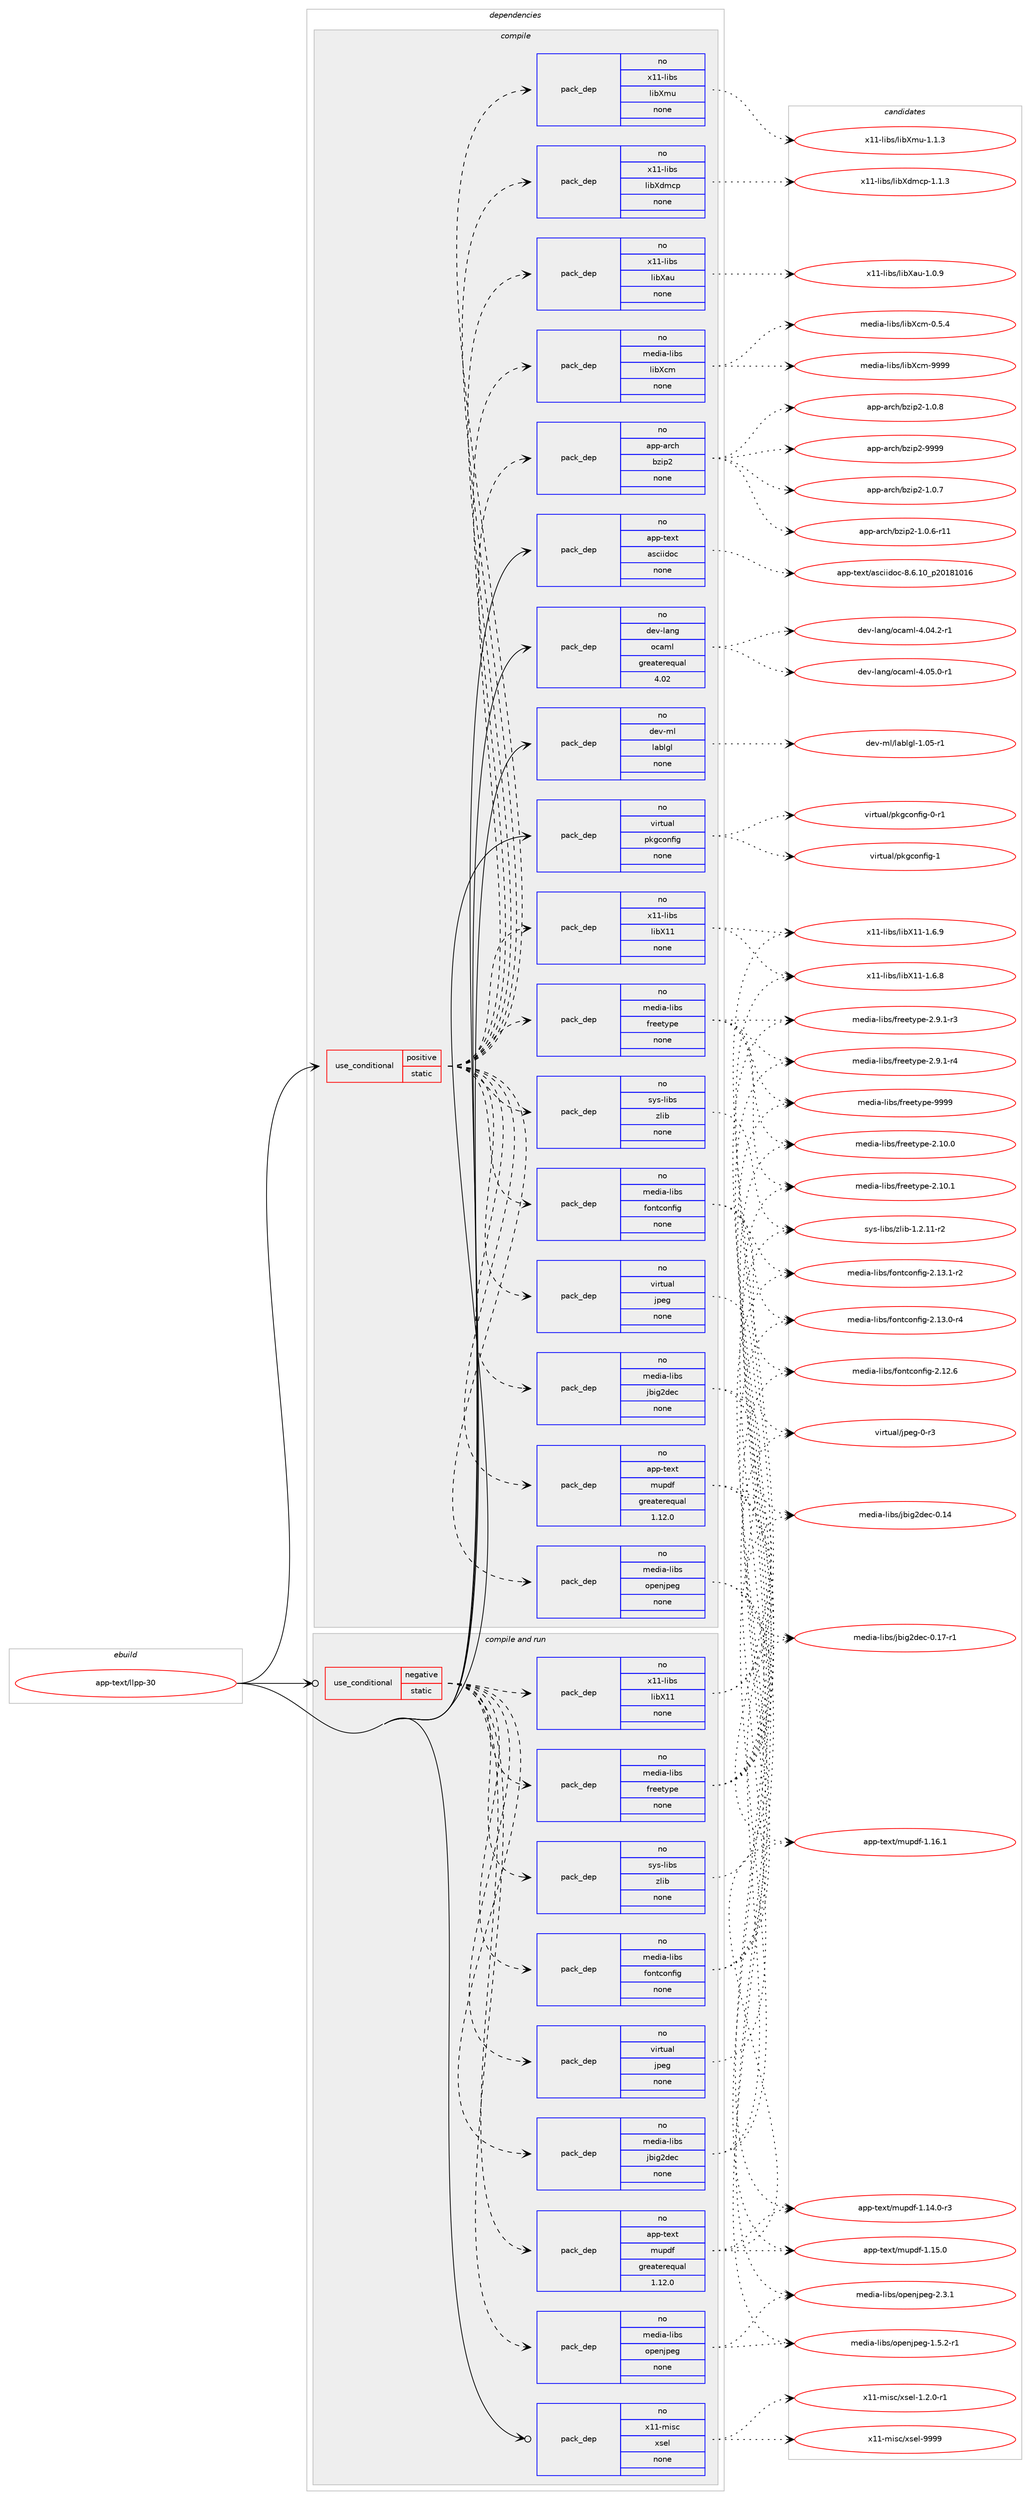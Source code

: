 digraph prolog {

# *************
# Graph options
# *************

newrank=true;
concentrate=true;
compound=true;
graph [rankdir=LR,fontname=Helvetica,fontsize=10,ranksep=1.5];#, ranksep=2.5, nodesep=0.2];
edge  [arrowhead=vee];
node  [fontname=Helvetica,fontsize=10];

# **********
# The ebuild
# **********

subgraph cluster_leftcol {
color=gray;
rank=same;
label=<<i>ebuild</i>>;
id [label="app-text/llpp-30", color=red, width=4, href="../app-text/llpp-30.svg"];
}

# ****************
# The dependencies
# ****************

subgraph cluster_midcol {
color=gray;
label=<<i>dependencies</i>>;
subgraph cluster_compile {
fillcolor="#eeeeee";
style=filled;
label=<<i>compile</i>>;
subgraph cond121509 {
dependency509809 [label=<<TABLE BORDER="0" CELLBORDER="1" CELLSPACING="0" CELLPADDING="4"><TR><TD ROWSPAN="3" CELLPADDING="10">use_conditional</TD></TR><TR><TD>positive</TD></TR><TR><TD>static</TD></TR></TABLE>>, shape=none, color=red];
subgraph pack379066 {
dependency509810 [label=<<TABLE BORDER="0" CELLBORDER="1" CELLSPACING="0" CELLPADDING="4" WIDTH="220"><TR><TD ROWSPAN="6" CELLPADDING="30">pack_dep</TD></TR><TR><TD WIDTH="110">no</TD></TR><TR><TD>app-text</TD></TR><TR><TD>mupdf</TD></TR><TR><TD>greaterequal</TD></TR><TR><TD>1.12.0</TD></TR></TABLE>>, shape=none, color=blue];
}
dependency509809:e -> dependency509810:w [weight=20,style="dashed",arrowhead="vee"];
subgraph pack379067 {
dependency509811 [label=<<TABLE BORDER="0" CELLBORDER="1" CELLSPACING="0" CELLPADDING="4" WIDTH="220"><TR><TD ROWSPAN="6" CELLPADDING="30">pack_dep</TD></TR><TR><TD WIDTH="110">no</TD></TR><TR><TD>media-libs</TD></TR><TR><TD>openjpeg</TD></TR><TR><TD>none</TD></TR><TR><TD></TD></TR></TABLE>>, shape=none, color=blue];
}
dependency509809:e -> dependency509811:w [weight=20,style="dashed",arrowhead="vee"];
subgraph pack379068 {
dependency509812 [label=<<TABLE BORDER="0" CELLBORDER="1" CELLSPACING="0" CELLPADDING="4" WIDTH="220"><TR><TD ROWSPAN="6" CELLPADDING="30">pack_dep</TD></TR><TR><TD WIDTH="110">no</TD></TR><TR><TD>media-libs</TD></TR><TR><TD>fontconfig</TD></TR><TR><TD>none</TD></TR><TR><TD></TD></TR></TABLE>>, shape=none, color=blue];
}
dependency509809:e -> dependency509812:w [weight=20,style="dashed",arrowhead="vee"];
subgraph pack379069 {
dependency509813 [label=<<TABLE BORDER="0" CELLBORDER="1" CELLSPACING="0" CELLPADDING="4" WIDTH="220"><TR><TD ROWSPAN="6" CELLPADDING="30">pack_dep</TD></TR><TR><TD WIDTH="110">no</TD></TR><TR><TD>media-libs</TD></TR><TR><TD>freetype</TD></TR><TR><TD>none</TD></TR><TR><TD></TD></TR></TABLE>>, shape=none, color=blue];
}
dependency509809:e -> dependency509813:w [weight=20,style="dashed",arrowhead="vee"];
subgraph pack379070 {
dependency509814 [label=<<TABLE BORDER="0" CELLBORDER="1" CELLSPACING="0" CELLPADDING="4" WIDTH="220"><TR><TD ROWSPAN="6" CELLPADDING="30">pack_dep</TD></TR><TR><TD WIDTH="110">no</TD></TR><TR><TD>media-libs</TD></TR><TR><TD>jbig2dec</TD></TR><TR><TD>none</TD></TR><TR><TD></TD></TR></TABLE>>, shape=none, color=blue];
}
dependency509809:e -> dependency509814:w [weight=20,style="dashed",arrowhead="vee"];
subgraph pack379071 {
dependency509815 [label=<<TABLE BORDER="0" CELLBORDER="1" CELLSPACING="0" CELLPADDING="4" WIDTH="220"><TR><TD ROWSPAN="6" CELLPADDING="30">pack_dep</TD></TR><TR><TD WIDTH="110">no</TD></TR><TR><TD>sys-libs</TD></TR><TR><TD>zlib</TD></TR><TR><TD>none</TD></TR><TR><TD></TD></TR></TABLE>>, shape=none, color=blue];
}
dependency509809:e -> dependency509815:w [weight=20,style="dashed",arrowhead="vee"];
subgraph pack379072 {
dependency509816 [label=<<TABLE BORDER="0" CELLBORDER="1" CELLSPACING="0" CELLPADDING="4" WIDTH="220"><TR><TD ROWSPAN="6" CELLPADDING="30">pack_dep</TD></TR><TR><TD WIDTH="110">no</TD></TR><TR><TD>virtual</TD></TR><TR><TD>jpeg</TD></TR><TR><TD>none</TD></TR><TR><TD></TD></TR></TABLE>>, shape=none, color=blue];
}
dependency509809:e -> dependency509816:w [weight=20,style="dashed",arrowhead="vee"];
subgraph pack379073 {
dependency509817 [label=<<TABLE BORDER="0" CELLBORDER="1" CELLSPACING="0" CELLPADDING="4" WIDTH="220"><TR><TD ROWSPAN="6" CELLPADDING="30">pack_dep</TD></TR><TR><TD WIDTH="110">no</TD></TR><TR><TD>x11-libs</TD></TR><TR><TD>libX11</TD></TR><TR><TD>none</TD></TR><TR><TD></TD></TR></TABLE>>, shape=none, color=blue];
}
dependency509809:e -> dependency509817:w [weight=20,style="dashed",arrowhead="vee"];
subgraph pack379074 {
dependency509818 [label=<<TABLE BORDER="0" CELLBORDER="1" CELLSPACING="0" CELLPADDING="4" WIDTH="220"><TR><TD ROWSPAN="6" CELLPADDING="30">pack_dep</TD></TR><TR><TD WIDTH="110">no</TD></TR><TR><TD>app-arch</TD></TR><TR><TD>bzip2</TD></TR><TR><TD>none</TD></TR><TR><TD></TD></TR></TABLE>>, shape=none, color=blue];
}
dependency509809:e -> dependency509818:w [weight=20,style="dashed",arrowhead="vee"];
subgraph pack379075 {
dependency509819 [label=<<TABLE BORDER="0" CELLBORDER="1" CELLSPACING="0" CELLPADDING="4" WIDTH="220"><TR><TD ROWSPAN="6" CELLPADDING="30">pack_dep</TD></TR><TR><TD WIDTH="110">no</TD></TR><TR><TD>media-libs</TD></TR><TR><TD>libXcm</TD></TR><TR><TD>none</TD></TR><TR><TD></TD></TR></TABLE>>, shape=none, color=blue];
}
dependency509809:e -> dependency509819:w [weight=20,style="dashed",arrowhead="vee"];
subgraph pack379076 {
dependency509820 [label=<<TABLE BORDER="0" CELLBORDER="1" CELLSPACING="0" CELLPADDING="4" WIDTH="220"><TR><TD ROWSPAN="6" CELLPADDING="30">pack_dep</TD></TR><TR><TD WIDTH="110">no</TD></TR><TR><TD>x11-libs</TD></TR><TR><TD>libXau</TD></TR><TR><TD>none</TD></TR><TR><TD></TD></TR></TABLE>>, shape=none, color=blue];
}
dependency509809:e -> dependency509820:w [weight=20,style="dashed",arrowhead="vee"];
subgraph pack379077 {
dependency509821 [label=<<TABLE BORDER="0" CELLBORDER="1" CELLSPACING="0" CELLPADDING="4" WIDTH="220"><TR><TD ROWSPAN="6" CELLPADDING="30">pack_dep</TD></TR><TR><TD WIDTH="110">no</TD></TR><TR><TD>x11-libs</TD></TR><TR><TD>libXdmcp</TD></TR><TR><TD>none</TD></TR><TR><TD></TD></TR></TABLE>>, shape=none, color=blue];
}
dependency509809:e -> dependency509821:w [weight=20,style="dashed",arrowhead="vee"];
subgraph pack379078 {
dependency509822 [label=<<TABLE BORDER="0" CELLBORDER="1" CELLSPACING="0" CELLPADDING="4" WIDTH="220"><TR><TD ROWSPAN="6" CELLPADDING="30">pack_dep</TD></TR><TR><TD WIDTH="110">no</TD></TR><TR><TD>x11-libs</TD></TR><TR><TD>libXmu</TD></TR><TR><TD>none</TD></TR><TR><TD></TD></TR></TABLE>>, shape=none, color=blue];
}
dependency509809:e -> dependency509822:w [weight=20,style="dashed",arrowhead="vee"];
}
id:e -> dependency509809:w [weight=20,style="solid",arrowhead="vee"];
subgraph pack379079 {
dependency509823 [label=<<TABLE BORDER="0" CELLBORDER="1" CELLSPACING="0" CELLPADDING="4" WIDTH="220"><TR><TD ROWSPAN="6" CELLPADDING="30">pack_dep</TD></TR><TR><TD WIDTH="110">no</TD></TR><TR><TD>app-text</TD></TR><TR><TD>asciidoc</TD></TR><TR><TD>none</TD></TR><TR><TD></TD></TR></TABLE>>, shape=none, color=blue];
}
id:e -> dependency509823:w [weight=20,style="solid",arrowhead="vee"];
subgraph pack379080 {
dependency509824 [label=<<TABLE BORDER="0" CELLBORDER="1" CELLSPACING="0" CELLPADDING="4" WIDTH="220"><TR><TD ROWSPAN="6" CELLPADDING="30">pack_dep</TD></TR><TR><TD WIDTH="110">no</TD></TR><TR><TD>dev-lang</TD></TR><TR><TD>ocaml</TD></TR><TR><TD>greaterequal</TD></TR><TR><TD>4.02</TD></TR></TABLE>>, shape=none, color=blue];
}
id:e -> dependency509824:w [weight=20,style="solid",arrowhead="vee"];
subgraph pack379081 {
dependency509825 [label=<<TABLE BORDER="0" CELLBORDER="1" CELLSPACING="0" CELLPADDING="4" WIDTH="220"><TR><TD ROWSPAN="6" CELLPADDING="30">pack_dep</TD></TR><TR><TD WIDTH="110">no</TD></TR><TR><TD>dev-ml</TD></TR><TR><TD>lablgl</TD></TR><TR><TD>none</TD></TR><TR><TD></TD></TR></TABLE>>, shape=none, color=blue];
}
id:e -> dependency509825:w [weight=20,style="solid",arrowhead="vee"];
subgraph pack379082 {
dependency509826 [label=<<TABLE BORDER="0" CELLBORDER="1" CELLSPACING="0" CELLPADDING="4" WIDTH="220"><TR><TD ROWSPAN="6" CELLPADDING="30">pack_dep</TD></TR><TR><TD WIDTH="110">no</TD></TR><TR><TD>virtual</TD></TR><TR><TD>pkgconfig</TD></TR><TR><TD>none</TD></TR><TR><TD></TD></TR></TABLE>>, shape=none, color=blue];
}
id:e -> dependency509826:w [weight=20,style="solid",arrowhead="vee"];
}
subgraph cluster_compileandrun {
fillcolor="#eeeeee";
style=filled;
label=<<i>compile and run</i>>;
subgraph cond121510 {
dependency509827 [label=<<TABLE BORDER="0" CELLBORDER="1" CELLSPACING="0" CELLPADDING="4"><TR><TD ROWSPAN="3" CELLPADDING="10">use_conditional</TD></TR><TR><TD>negative</TD></TR><TR><TD>static</TD></TR></TABLE>>, shape=none, color=red];
subgraph pack379083 {
dependency509828 [label=<<TABLE BORDER="0" CELLBORDER="1" CELLSPACING="0" CELLPADDING="4" WIDTH="220"><TR><TD ROWSPAN="6" CELLPADDING="30">pack_dep</TD></TR><TR><TD WIDTH="110">no</TD></TR><TR><TD>app-text</TD></TR><TR><TD>mupdf</TD></TR><TR><TD>greaterequal</TD></TR><TR><TD>1.12.0</TD></TR></TABLE>>, shape=none, color=blue];
}
dependency509827:e -> dependency509828:w [weight=20,style="dashed",arrowhead="vee"];
subgraph pack379084 {
dependency509829 [label=<<TABLE BORDER="0" CELLBORDER="1" CELLSPACING="0" CELLPADDING="4" WIDTH="220"><TR><TD ROWSPAN="6" CELLPADDING="30">pack_dep</TD></TR><TR><TD WIDTH="110">no</TD></TR><TR><TD>media-libs</TD></TR><TR><TD>openjpeg</TD></TR><TR><TD>none</TD></TR><TR><TD></TD></TR></TABLE>>, shape=none, color=blue];
}
dependency509827:e -> dependency509829:w [weight=20,style="dashed",arrowhead="vee"];
subgraph pack379085 {
dependency509830 [label=<<TABLE BORDER="0" CELLBORDER="1" CELLSPACING="0" CELLPADDING="4" WIDTH="220"><TR><TD ROWSPAN="6" CELLPADDING="30">pack_dep</TD></TR><TR><TD WIDTH="110">no</TD></TR><TR><TD>media-libs</TD></TR><TR><TD>fontconfig</TD></TR><TR><TD>none</TD></TR><TR><TD></TD></TR></TABLE>>, shape=none, color=blue];
}
dependency509827:e -> dependency509830:w [weight=20,style="dashed",arrowhead="vee"];
subgraph pack379086 {
dependency509831 [label=<<TABLE BORDER="0" CELLBORDER="1" CELLSPACING="0" CELLPADDING="4" WIDTH="220"><TR><TD ROWSPAN="6" CELLPADDING="30">pack_dep</TD></TR><TR><TD WIDTH="110">no</TD></TR><TR><TD>media-libs</TD></TR><TR><TD>freetype</TD></TR><TR><TD>none</TD></TR><TR><TD></TD></TR></TABLE>>, shape=none, color=blue];
}
dependency509827:e -> dependency509831:w [weight=20,style="dashed",arrowhead="vee"];
subgraph pack379087 {
dependency509832 [label=<<TABLE BORDER="0" CELLBORDER="1" CELLSPACING="0" CELLPADDING="4" WIDTH="220"><TR><TD ROWSPAN="6" CELLPADDING="30">pack_dep</TD></TR><TR><TD WIDTH="110">no</TD></TR><TR><TD>media-libs</TD></TR><TR><TD>jbig2dec</TD></TR><TR><TD>none</TD></TR><TR><TD></TD></TR></TABLE>>, shape=none, color=blue];
}
dependency509827:e -> dependency509832:w [weight=20,style="dashed",arrowhead="vee"];
subgraph pack379088 {
dependency509833 [label=<<TABLE BORDER="0" CELLBORDER="1" CELLSPACING="0" CELLPADDING="4" WIDTH="220"><TR><TD ROWSPAN="6" CELLPADDING="30">pack_dep</TD></TR><TR><TD WIDTH="110">no</TD></TR><TR><TD>sys-libs</TD></TR><TR><TD>zlib</TD></TR><TR><TD>none</TD></TR><TR><TD></TD></TR></TABLE>>, shape=none, color=blue];
}
dependency509827:e -> dependency509833:w [weight=20,style="dashed",arrowhead="vee"];
subgraph pack379089 {
dependency509834 [label=<<TABLE BORDER="0" CELLBORDER="1" CELLSPACING="0" CELLPADDING="4" WIDTH="220"><TR><TD ROWSPAN="6" CELLPADDING="30">pack_dep</TD></TR><TR><TD WIDTH="110">no</TD></TR><TR><TD>virtual</TD></TR><TR><TD>jpeg</TD></TR><TR><TD>none</TD></TR><TR><TD></TD></TR></TABLE>>, shape=none, color=blue];
}
dependency509827:e -> dependency509834:w [weight=20,style="dashed",arrowhead="vee"];
subgraph pack379090 {
dependency509835 [label=<<TABLE BORDER="0" CELLBORDER="1" CELLSPACING="0" CELLPADDING="4" WIDTH="220"><TR><TD ROWSPAN="6" CELLPADDING="30">pack_dep</TD></TR><TR><TD WIDTH="110">no</TD></TR><TR><TD>x11-libs</TD></TR><TR><TD>libX11</TD></TR><TR><TD>none</TD></TR><TR><TD></TD></TR></TABLE>>, shape=none, color=blue];
}
dependency509827:e -> dependency509835:w [weight=20,style="dashed",arrowhead="vee"];
}
id:e -> dependency509827:w [weight=20,style="solid",arrowhead="odotvee"];
subgraph pack379091 {
dependency509836 [label=<<TABLE BORDER="0" CELLBORDER="1" CELLSPACING="0" CELLPADDING="4" WIDTH="220"><TR><TD ROWSPAN="6" CELLPADDING="30">pack_dep</TD></TR><TR><TD WIDTH="110">no</TD></TR><TR><TD>x11-misc</TD></TR><TR><TD>xsel</TD></TR><TR><TD>none</TD></TR><TR><TD></TD></TR></TABLE>>, shape=none, color=blue];
}
id:e -> dependency509836:w [weight=20,style="solid",arrowhead="odotvee"];
}
subgraph cluster_run {
fillcolor="#eeeeee";
style=filled;
label=<<i>run</i>>;
}
}

# **************
# The candidates
# **************

subgraph cluster_choices {
rank=same;
color=gray;
label=<<i>candidates</i>>;

subgraph choice379066 {
color=black;
nodesep=1;
choice971121124511610112011647109117112100102454946495246484511451 [label="app-text/mupdf-1.14.0-r3", color=red, width=4,href="../app-text/mupdf-1.14.0-r3.svg"];
choice97112112451161011201164710911711210010245494649534648 [label="app-text/mupdf-1.15.0", color=red, width=4,href="../app-text/mupdf-1.15.0.svg"];
choice97112112451161011201164710911711210010245494649544649 [label="app-text/mupdf-1.16.1", color=red, width=4,href="../app-text/mupdf-1.16.1.svg"];
dependency509810:e -> choice971121124511610112011647109117112100102454946495246484511451:w [style=dotted,weight="100"];
dependency509810:e -> choice97112112451161011201164710911711210010245494649534648:w [style=dotted,weight="100"];
dependency509810:e -> choice97112112451161011201164710911711210010245494649544649:w [style=dotted,weight="100"];
}
subgraph choice379067 {
color=black;
nodesep=1;
choice109101100105974510810598115471111121011101061121011034549465346504511449 [label="media-libs/openjpeg-1.5.2-r1", color=red, width=4,href="../media-libs/openjpeg-1.5.2-r1.svg"];
choice10910110010597451081059811547111112101110106112101103455046514649 [label="media-libs/openjpeg-2.3.1", color=red, width=4,href="../media-libs/openjpeg-2.3.1.svg"];
dependency509811:e -> choice109101100105974510810598115471111121011101061121011034549465346504511449:w [style=dotted,weight="100"];
dependency509811:e -> choice10910110010597451081059811547111112101110106112101103455046514649:w [style=dotted,weight="100"];
}
subgraph choice379068 {
color=black;
nodesep=1;
choice109101100105974510810598115471021111101169911111010210510345504649504654 [label="media-libs/fontconfig-2.12.6", color=red, width=4,href="../media-libs/fontconfig-2.12.6.svg"];
choice1091011001059745108105981154710211111011699111110102105103455046495146484511452 [label="media-libs/fontconfig-2.13.0-r4", color=red, width=4,href="../media-libs/fontconfig-2.13.0-r4.svg"];
choice1091011001059745108105981154710211111011699111110102105103455046495146494511450 [label="media-libs/fontconfig-2.13.1-r2", color=red, width=4,href="../media-libs/fontconfig-2.13.1-r2.svg"];
dependency509812:e -> choice109101100105974510810598115471021111101169911111010210510345504649504654:w [style=dotted,weight="100"];
dependency509812:e -> choice1091011001059745108105981154710211111011699111110102105103455046495146484511452:w [style=dotted,weight="100"];
dependency509812:e -> choice1091011001059745108105981154710211111011699111110102105103455046495146494511450:w [style=dotted,weight="100"];
}
subgraph choice379069 {
color=black;
nodesep=1;
choice1091011001059745108105981154710211410110111612111210145504649484648 [label="media-libs/freetype-2.10.0", color=red, width=4,href="../media-libs/freetype-2.10.0.svg"];
choice1091011001059745108105981154710211410110111612111210145504649484649 [label="media-libs/freetype-2.10.1", color=red, width=4,href="../media-libs/freetype-2.10.1.svg"];
choice109101100105974510810598115471021141011011161211121014550465746494511451 [label="media-libs/freetype-2.9.1-r3", color=red, width=4,href="../media-libs/freetype-2.9.1-r3.svg"];
choice109101100105974510810598115471021141011011161211121014550465746494511452 [label="media-libs/freetype-2.9.1-r4", color=red, width=4,href="../media-libs/freetype-2.9.1-r4.svg"];
choice109101100105974510810598115471021141011011161211121014557575757 [label="media-libs/freetype-9999", color=red, width=4,href="../media-libs/freetype-9999.svg"];
dependency509813:e -> choice1091011001059745108105981154710211410110111612111210145504649484648:w [style=dotted,weight="100"];
dependency509813:e -> choice1091011001059745108105981154710211410110111612111210145504649484649:w [style=dotted,weight="100"];
dependency509813:e -> choice109101100105974510810598115471021141011011161211121014550465746494511451:w [style=dotted,weight="100"];
dependency509813:e -> choice109101100105974510810598115471021141011011161211121014550465746494511452:w [style=dotted,weight="100"];
dependency509813:e -> choice109101100105974510810598115471021141011011161211121014557575757:w [style=dotted,weight="100"];
}
subgraph choice379070 {
color=black;
nodesep=1;
choice109101100105974510810598115471069810510350100101994548464952 [label="media-libs/jbig2dec-0.14", color=red, width=4,href="../media-libs/jbig2dec-0.14.svg"];
choice1091011001059745108105981154710698105103501001019945484649554511449 [label="media-libs/jbig2dec-0.17-r1", color=red, width=4,href="../media-libs/jbig2dec-0.17-r1.svg"];
dependency509814:e -> choice109101100105974510810598115471069810510350100101994548464952:w [style=dotted,weight="100"];
dependency509814:e -> choice1091011001059745108105981154710698105103501001019945484649554511449:w [style=dotted,weight="100"];
}
subgraph choice379071 {
color=black;
nodesep=1;
choice11512111545108105981154712210810598454946504649494511450 [label="sys-libs/zlib-1.2.11-r2", color=red, width=4,href="../sys-libs/zlib-1.2.11-r2.svg"];
dependency509815:e -> choice11512111545108105981154712210810598454946504649494511450:w [style=dotted,weight="100"];
}
subgraph choice379072 {
color=black;
nodesep=1;
choice118105114116117971084710611210110345484511451 [label="virtual/jpeg-0-r3", color=red, width=4,href="../virtual/jpeg-0-r3.svg"];
dependency509816:e -> choice118105114116117971084710611210110345484511451:w [style=dotted,weight="100"];
}
subgraph choice379073 {
color=black;
nodesep=1;
choice120494945108105981154710810598884949454946544656 [label="x11-libs/libX11-1.6.8", color=red, width=4,href="../x11-libs/libX11-1.6.8.svg"];
choice120494945108105981154710810598884949454946544657 [label="x11-libs/libX11-1.6.9", color=red, width=4,href="../x11-libs/libX11-1.6.9.svg"];
dependency509817:e -> choice120494945108105981154710810598884949454946544656:w [style=dotted,weight="100"];
dependency509817:e -> choice120494945108105981154710810598884949454946544657:w [style=dotted,weight="100"];
}
subgraph choice379074 {
color=black;
nodesep=1;
choice97112112459711499104479812210511250454946484654451144949 [label="app-arch/bzip2-1.0.6-r11", color=red, width=4,href="../app-arch/bzip2-1.0.6-r11.svg"];
choice97112112459711499104479812210511250454946484655 [label="app-arch/bzip2-1.0.7", color=red, width=4,href="../app-arch/bzip2-1.0.7.svg"];
choice97112112459711499104479812210511250454946484656 [label="app-arch/bzip2-1.0.8", color=red, width=4,href="../app-arch/bzip2-1.0.8.svg"];
choice971121124597114991044798122105112504557575757 [label="app-arch/bzip2-9999", color=red, width=4,href="../app-arch/bzip2-9999.svg"];
dependency509818:e -> choice97112112459711499104479812210511250454946484654451144949:w [style=dotted,weight="100"];
dependency509818:e -> choice97112112459711499104479812210511250454946484655:w [style=dotted,weight="100"];
dependency509818:e -> choice97112112459711499104479812210511250454946484656:w [style=dotted,weight="100"];
dependency509818:e -> choice971121124597114991044798122105112504557575757:w [style=dotted,weight="100"];
}
subgraph choice379075 {
color=black;
nodesep=1;
choice10910110010597451081059811547108105988899109454846534652 [label="media-libs/libXcm-0.5.4", color=red, width=4,href="../media-libs/libXcm-0.5.4.svg"];
choice109101100105974510810598115471081059888991094557575757 [label="media-libs/libXcm-9999", color=red, width=4,href="../media-libs/libXcm-9999.svg"];
dependency509819:e -> choice10910110010597451081059811547108105988899109454846534652:w [style=dotted,weight="100"];
dependency509819:e -> choice109101100105974510810598115471081059888991094557575757:w [style=dotted,weight="100"];
}
subgraph choice379076 {
color=black;
nodesep=1;
choice1204949451081059811547108105988897117454946484657 [label="x11-libs/libXau-1.0.9", color=red, width=4,href="../x11-libs/libXau-1.0.9.svg"];
dependency509820:e -> choice1204949451081059811547108105988897117454946484657:w [style=dotted,weight="100"];
}
subgraph choice379077 {
color=black;
nodesep=1;
choice1204949451081059811547108105988810010999112454946494651 [label="x11-libs/libXdmcp-1.1.3", color=red, width=4,href="../x11-libs/libXdmcp-1.1.3.svg"];
dependency509821:e -> choice1204949451081059811547108105988810010999112454946494651:w [style=dotted,weight="100"];
}
subgraph choice379078 {
color=black;
nodesep=1;
choice12049494510810598115471081059888109117454946494651 [label="x11-libs/libXmu-1.1.3", color=red, width=4,href="../x11-libs/libXmu-1.1.3.svg"];
dependency509822:e -> choice12049494510810598115471081059888109117454946494651:w [style=dotted,weight="100"];
}
subgraph choice379079 {
color=black;
nodesep=1;
choice97112112451161011201164797115991051051001119945564654464948951125048495649484954 [label="app-text/asciidoc-8.6.10_p20181016", color=red, width=4,href="../app-text/asciidoc-8.6.10_p20181016.svg"];
dependency509823:e -> choice97112112451161011201164797115991051051001119945564654464948951125048495649484954:w [style=dotted,weight="100"];
}
subgraph choice379080 {
color=black;
nodesep=1;
choice1001011184510897110103471119997109108455246485246504511449 [label="dev-lang/ocaml-4.04.2-r1", color=red, width=4,href="../dev-lang/ocaml-4.04.2-r1.svg"];
choice1001011184510897110103471119997109108455246485346484511449 [label="dev-lang/ocaml-4.05.0-r1", color=red, width=4,href="../dev-lang/ocaml-4.05.0-r1.svg"];
dependency509824:e -> choice1001011184510897110103471119997109108455246485246504511449:w [style=dotted,weight="100"];
dependency509824:e -> choice1001011184510897110103471119997109108455246485346484511449:w [style=dotted,weight="100"];
}
subgraph choice379081 {
color=black;
nodesep=1;
choice1001011184510910847108979810810310845494648534511449 [label="dev-ml/lablgl-1.05-r1", color=red, width=4,href="../dev-ml/lablgl-1.05-r1.svg"];
dependency509825:e -> choice1001011184510910847108979810810310845494648534511449:w [style=dotted,weight="100"];
}
subgraph choice379082 {
color=black;
nodesep=1;
choice11810511411611797108471121071039911111010210510345484511449 [label="virtual/pkgconfig-0-r1", color=red, width=4,href="../virtual/pkgconfig-0-r1.svg"];
choice1181051141161179710847112107103991111101021051034549 [label="virtual/pkgconfig-1", color=red, width=4,href="../virtual/pkgconfig-1.svg"];
dependency509826:e -> choice11810511411611797108471121071039911111010210510345484511449:w [style=dotted,weight="100"];
dependency509826:e -> choice1181051141161179710847112107103991111101021051034549:w [style=dotted,weight="100"];
}
subgraph choice379083 {
color=black;
nodesep=1;
choice971121124511610112011647109117112100102454946495246484511451 [label="app-text/mupdf-1.14.0-r3", color=red, width=4,href="../app-text/mupdf-1.14.0-r3.svg"];
choice97112112451161011201164710911711210010245494649534648 [label="app-text/mupdf-1.15.0", color=red, width=4,href="../app-text/mupdf-1.15.0.svg"];
choice97112112451161011201164710911711210010245494649544649 [label="app-text/mupdf-1.16.1", color=red, width=4,href="../app-text/mupdf-1.16.1.svg"];
dependency509828:e -> choice971121124511610112011647109117112100102454946495246484511451:w [style=dotted,weight="100"];
dependency509828:e -> choice97112112451161011201164710911711210010245494649534648:w [style=dotted,weight="100"];
dependency509828:e -> choice97112112451161011201164710911711210010245494649544649:w [style=dotted,weight="100"];
}
subgraph choice379084 {
color=black;
nodesep=1;
choice109101100105974510810598115471111121011101061121011034549465346504511449 [label="media-libs/openjpeg-1.5.2-r1", color=red, width=4,href="../media-libs/openjpeg-1.5.2-r1.svg"];
choice10910110010597451081059811547111112101110106112101103455046514649 [label="media-libs/openjpeg-2.3.1", color=red, width=4,href="../media-libs/openjpeg-2.3.1.svg"];
dependency509829:e -> choice109101100105974510810598115471111121011101061121011034549465346504511449:w [style=dotted,weight="100"];
dependency509829:e -> choice10910110010597451081059811547111112101110106112101103455046514649:w [style=dotted,weight="100"];
}
subgraph choice379085 {
color=black;
nodesep=1;
choice109101100105974510810598115471021111101169911111010210510345504649504654 [label="media-libs/fontconfig-2.12.6", color=red, width=4,href="../media-libs/fontconfig-2.12.6.svg"];
choice1091011001059745108105981154710211111011699111110102105103455046495146484511452 [label="media-libs/fontconfig-2.13.0-r4", color=red, width=4,href="../media-libs/fontconfig-2.13.0-r4.svg"];
choice1091011001059745108105981154710211111011699111110102105103455046495146494511450 [label="media-libs/fontconfig-2.13.1-r2", color=red, width=4,href="../media-libs/fontconfig-2.13.1-r2.svg"];
dependency509830:e -> choice109101100105974510810598115471021111101169911111010210510345504649504654:w [style=dotted,weight="100"];
dependency509830:e -> choice1091011001059745108105981154710211111011699111110102105103455046495146484511452:w [style=dotted,weight="100"];
dependency509830:e -> choice1091011001059745108105981154710211111011699111110102105103455046495146494511450:w [style=dotted,weight="100"];
}
subgraph choice379086 {
color=black;
nodesep=1;
choice1091011001059745108105981154710211410110111612111210145504649484648 [label="media-libs/freetype-2.10.0", color=red, width=4,href="../media-libs/freetype-2.10.0.svg"];
choice1091011001059745108105981154710211410110111612111210145504649484649 [label="media-libs/freetype-2.10.1", color=red, width=4,href="../media-libs/freetype-2.10.1.svg"];
choice109101100105974510810598115471021141011011161211121014550465746494511451 [label="media-libs/freetype-2.9.1-r3", color=red, width=4,href="../media-libs/freetype-2.9.1-r3.svg"];
choice109101100105974510810598115471021141011011161211121014550465746494511452 [label="media-libs/freetype-2.9.1-r4", color=red, width=4,href="../media-libs/freetype-2.9.1-r4.svg"];
choice109101100105974510810598115471021141011011161211121014557575757 [label="media-libs/freetype-9999", color=red, width=4,href="../media-libs/freetype-9999.svg"];
dependency509831:e -> choice1091011001059745108105981154710211410110111612111210145504649484648:w [style=dotted,weight="100"];
dependency509831:e -> choice1091011001059745108105981154710211410110111612111210145504649484649:w [style=dotted,weight="100"];
dependency509831:e -> choice109101100105974510810598115471021141011011161211121014550465746494511451:w [style=dotted,weight="100"];
dependency509831:e -> choice109101100105974510810598115471021141011011161211121014550465746494511452:w [style=dotted,weight="100"];
dependency509831:e -> choice109101100105974510810598115471021141011011161211121014557575757:w [style=dotted,weight="100"];
}
subgraph choice379087 {
color=black;
nodesep=1;
choice109101100105974510810598115471069810510350100101994548464952 [label="media-libs/jbig2dec-0.14", color=red, width=4,href="../media-libs/jbig2dec-0.14.svg"];
choice1091011001059745108105981154710698105103501001019945484649554511449 [label="media-libs/jbig2dec-0.17-r1", color=red, width=4,href="../media-libs/jbig2dec-0.17-r1.svg"];
dependency509832:e -> choice109101100105974510810598115471069810510350100101994548464952:w [style=dotted,weight="100"];
dependency509832:e -> choice1091011001059745108105981154710698105103501001019945484649554511449:w [style=dotted,weight="100"];
}
subgraph choice379088 {
color=black;
nodesep=1;
choice11512111545108105981154712210810598454946504649494511450 [label="sys-libs/zlib-1.2.11-r2", color=red, width=4,href="../sys-libs/zlib-1.2.11-r2.svg"];
dependency509833:e -> choice11512111545108105981154712210810598454946504649494511450:w [style=dotted,weight="100"];
}
subgraph choice379089 {
color=black;
nodesep=1;
choice118105114116117971084710611210110345484511451 [label="virtual/jpeg-0-r3", color=red, width=4,href="../virtual/jpeg-0-r3.svg"];
dependency509834:e -> choice118105114116117971084710611210110345484511451:w [style=dotted,weight="100"];
}
subgraph choice379090 {
color=black;
nodesep=1;
choice120494945108105981154710810598884949454946544656 [label="x11-libs/libX11-1.6.8", color=red, width=4,href="../x11-libs/libX11-1.6.8.svg"];
choice120494945108105981154710810598884949454946544657 [label="x11-libs/libX11-1.6.9", color=red, width=4,href="../x11-libs/libX11-1.6.9.svg"];
dependency509835:e -> choice120494945108105981154710810598884949454946544656:w [style=dotted,weight="100"];
dependency509835:e -> choice120494945108105981154710810598884949454946544657:w [style=dotted,weight="100"];
}
subgraph choice379091 {
color=black;
nodesep=1;
choice12049494510910511599471201151011084549465046484511449 [label="x11-misc/xsel-1.2.0-r1", color=red, width=4,href="../x11-misc/xsel-1.2.0-r1.svg"];
choice12049494510910511599471201151011084557575757 [label="x11-misc/xsel-9999", color=red, width=4,href="../x11-misc/xsel-9999.svg"];
dependency509836:e -> choice12049494510910511599471201151011084549465046484511449:w [style=dotted,weight="100"];
dependency509836:e -> choice12049494510910511599471201151011084557575757:w [style=dotted,weight="100"];
}
}

}
